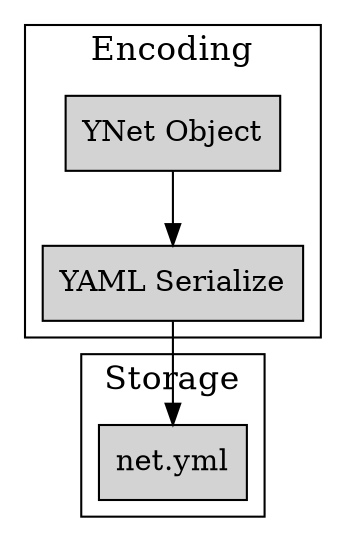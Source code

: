 digraph d {

    graph [fontsize=16 compound=true, splines=ortho];
    node [shape=rect fontsize=14, style=filled];

    subgraph cluster_encoding {
        label = "Encoding";

        yaml_serializer [label = "YAML Serialize"];
        ynet [label = "YNet Object"];


        ynet -> yaml_serializer;




    }


    subgraph cluster_storage {
        label = "Storage";

        network_file [label = "net.yml"];







    }

    subgraph cluster_network {
        label = "Network";

        









    }





    yaml_serializer -> network_file;






}